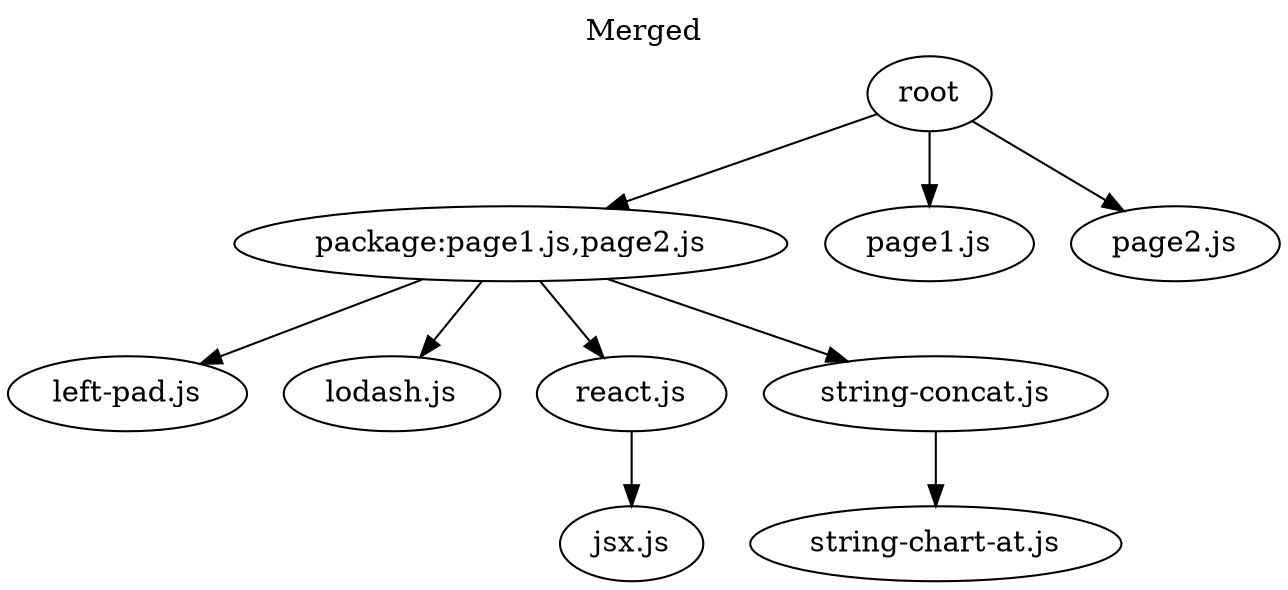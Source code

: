 digraph merged {
  labelloc="t";
  label="Merged";
  layout="dot";

  "jsx.js";
  "left-pad.js";
  "lodash.js";
  "package:page1.js,page2.js";
  "page1.js";
  "page2.js";
  "react.js";
  "root";
  "string-chart-at.js";
  "string-concat.js";

  "package:page1.js,page2.js" -> "left-pad.js";
  "package:page1.js,page2.js" -> "lodash.js";
  "package:page1.js,page2.js" -> "react.js";
  "package:page1.js,page2.js" -> "string-concat.js";
  "react.js" -> "jsx.js";
  "root" -> "package:page1.js,page2.js";
  "root" -> "page1.js";
  "root" -> "page2.js";
  "string-concat.js" -> "string-chart-at.js";
}